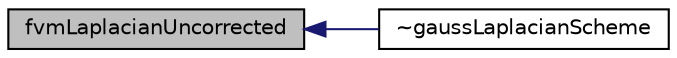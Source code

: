 digraph "fvmLaplacianUncorrected"
{
  bgcolor="transparent";
  edge [fontname="Helvetica",fontsize="10",labelfontname="Helvetica",labelfontsize="10"];
  node [fontname="Helvetica",fontsize="10",shape=record];
  rankdir="LR";
  Node1 [label="fvmLaplacianUncorrected",height=0.2,width=0.4,color="black", fillcolor="grey75", style="filled", fontcolor="black"];
  Node1 -> Node2 [dir="back",color="midnightblue",fontsize="10",style="solid",fontname="Helvetica"];
  Node2 [label="~gaussLaplacianScheme",height=0.2,width=0.4,color="black",URL="$a00908.html#aada8e46e479c6d58f5624695c3ccc07e",tooltip="Destructor. "];
}
